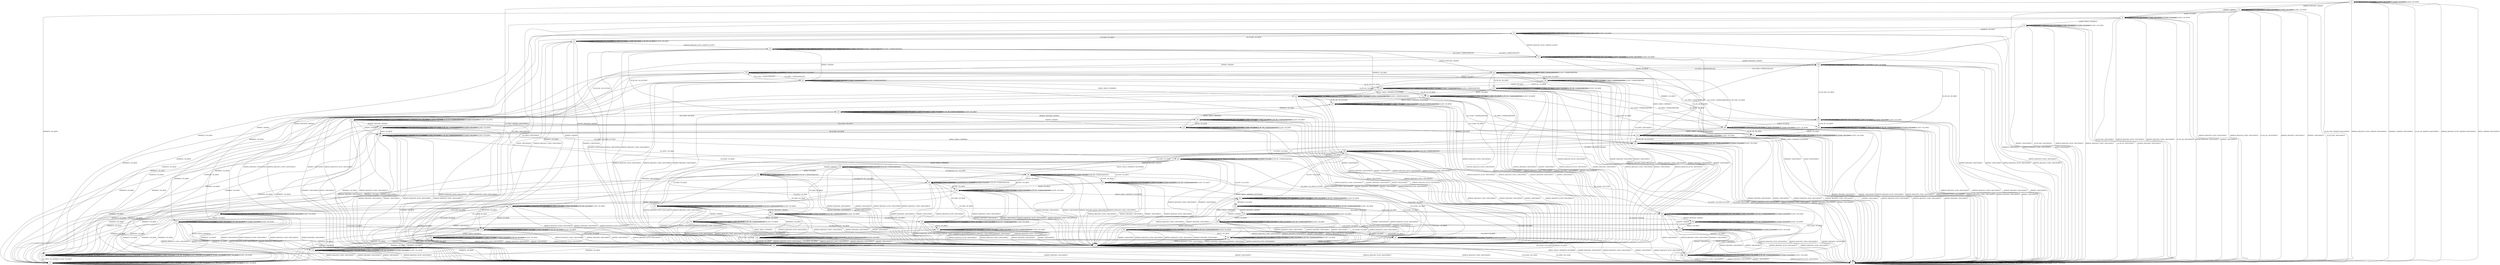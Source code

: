 digraph G {
label=""
s0
s1
s2
s3
s4
s5
s6
s7
s8
s9
s10
s11
s12
s13
s14
s15
s16
s17
s18
s19
s20
s21
s22
s23
s24
s25
s26
s27
s28
s29
s30
s31
s32
s33
s34
s35
s36
s37
s38
s39
s40
s41
s42
s43
s44
s45
s46
s47
s48
s49
s50
s51
s52
s53
s54
s55
s56
s57
s58
s59
s60
s61
s62
s63
s64
s65
s0  [label="s0"];
s0 -> s3 [label="UA_PK_NOK / KEXINIT+DISCONNECT"]
s0 -> s3 [label="KEX30 / KEXINIT+DISCONNECT"]
s0 -> s3 [label="SERVICE_REQUEST_AUTH / KEXINIT+DISCONNECT"]
s0 -> s3 [label="SERVICE_REQUEST_CONN / KEXINIT+DISCONNECT"]
s0 -> s3 [label="NEWKEYS / KEXINIT+DISCONNECT"]
s0 -> s0 [label="CH_REQUEST_PTY / CH_NONE"]
s0 -> s1 [label="CH_OPEN / KEXINIT+DISCONNECT"]
s0 -> s0 [label="CH_DATA / CH_NONE"]
s0 -> s3 [label="UA_PK_OK / KEXINIT+DISCONNECT"]
s0 -> s2 [label="KEXINIT_PROCEED / KEXINIT"]
s0 -> s0 [label="CH_CLOSE / CH_NONE"]
s0 -> s4 [label="KEXINIT / KEXINIT"]
s0 -> s0 [label="CH_EOF / CH_NONE"]
s1  [label="s1"];
s1 -> s1 [label="UA_PK_NOK / NO_CONN"]
s1 -> s1 [label="KEX30 / NO_CONN"]
s1 -> s1 [label="SERVICE_REQUEST_AUTH / NO_CONN"]
s1 -> s1 [label="SERVICE_REQUEST_CONN / NO_CONN"]
s1 -> s1 [label="NEWKEYS / NO_CONN"]
s1 -> s1 [label="CH_REQUEST_PTY / NO_CONN"]
s1 -> s1 [label="CH_OPEN / CH_MAX"]
s1 -> s1 [label="CH_DATA / NO_CONN"]
s1 -> s1 [label="UA_PK_OK / NO_CONN"]
s1 -> s1 [label="KEXINIT_PROCEED / NO_CONN"]
s1 -> s3 [label="CH_CLOSE / NO_CONN"]
s1 -> s1 [label="KEXINIT / NO_CONN"]
s1 -> s1 [label="CH_EOF / NO_CONN"]
s2  [label="s2"];
s2 -> s3 [label="UA_PK_NOK / DISCONNECT"]
s2 -> s4 [label="KEX30 / NO_RESP"]
s2 -> s3 [label="SERVICE_REQUEST_AUTH / DISCONNECT"]
s2 -> s3 [label="SERVICE_REQUEST_CONN / DISCONNECT"]
s2 -> s5 [label="NEWKEYS / NO_RESP"]
s2 -> s2 [label="CH_REQUEST_PTY / CH_NONE"]
s2 -> s1 [label="CH_OPEN / DISCONNECT"]
s2 -> s2 [label="CH_DATA / CH_NONE"]
s2 -> s3 [label="UA_PK_OK / DISCONNECT"]
s2 -> s3 [label="KEXINIT_PROCEED / DISCONNECT"]
s2 -> s2 [label="CH_CLOSE / CH_NONE"]
s2 -> s3 [label="KEXINIT / DISCONNECT"]
s2 -> s2 [label="CH_EOF / CH_NONE"]
s3  [label="s3"];
s3 -> s3 [label="UA_PK_NOK / NO_CONN"]
s3 -> s3 [label="KEX30 / NO_CONN"]
s3 -> s3 [label="SERVICE_REQUEST_AUTH / NO_CONN"]
s3 -> s3 [label="SERVICE_REQUEST_CONN / NO_CONN"]
s3 -> s3 [label="NEWKEYS / NO_CONN"]
s3 -> s3 [label="CH_REQUEST_PTY / CH_NONE"]
s3 -> s1 [label="CH_OPEN / NO_CONN"]
s3 -> s3 [label="CH_DATA / CH_NONE"]
s3 -> s3 [label="UA_PK_OK / NO_CONN"]
s3 -> s3 [label="KEXINIT_PROCEED / NO_CONN"]
s3 -> s3 [label="CH_CLOSE / CH_NONE"]
s3 -> s3 [label="KEXINIT / NO_CONN"]
s3 -> s3 [label="CH_EOF / CH_NONE"]
s4  [label="s4"];
s4 -> s3 [label="UA_PK_NOK / DISCONNECT"]
s4 -> s6 [label="KEX30 / KEX31+NEWKEYS"]
s4 -> s3 [label="SERVICE_REQUEST_AUTH / DISCONNECT"]
s4 -> s3 [label="SERVICE_REQUEST_CONN / DISCONNECT"]
s4 -> s5 [label="NEWKEYS / NO_RESP"]
s4 -> s4 [label="CH_REQUEST_PTY / CH_NONE"]
s4 -> s1 [label="CH_OPEN / DISCONNECT"]
s4 -> s4 [label="CH_DATA / CH_NONE"]
s4 -> s3 [label="UA_PK_OK / DISCONNECT"]
s4 -> s3 [label="KEXINIT_PROCEED / DISCONNECT"]
s4 -> s4 [label="CH_CLOSE / CH_NONE"]
s4 -> s3 [label="KEXINIT / DISCONNECT"]
s4 -> s4 [label="CH_EOF / CH_NONE"]
s5  [label="s5"];
s5 -> s5 [label="UA_PK_NOK / NO_RESP"]
s5 -> s5 [label="KEX30 / NO_RESP"]
s5 -> s5 [label="SERVICE_REQUEST_AUTH / NO_RESP"]
s5 -> s5 [label="SERVICE_REQUEST_CONN / NO_RESP"]
s5 -> s5 [label="NEWKEYS / NO_RESP"]
s5 -> s5 [label="CH_REQUEST_PTY / CH_NONE"]
s5 -> s7 [label="CH_OPEN / NO_RESP"]
s5 -> s5 [label="CH_DATA / CH_NONE"]
s5 -> s5 [label="UA_PK_OK / NO_RESP"]
s5 -> s5 [label="KEXINIT_PROCEED / NO_RESP"]
s5 -> s5 [label="CH_CLOSE / CH_NONE"]
s5 -> s5 [label="KEXINIT / NO_RESP"]
s5 -> s5 [label="CH_EOF / CH_NONE"]
s6  [label="s6"];
s6 -> s3 [label="UA_PK_NOK / DISCONNECT"]
s6 -> s6 [label="KEX30 / NO_RESP"]
s6 -> s3 [label="SERVICE_REQUEST_AUTH / DISCONNECT"]
s6 -> s3 [label="SERVICE_REQUEST_CONN / DISCONNECT"]
s6 -> s8 [label="NEWKEYS / NO_RESP"]
s6 -> s6 [label="CH_REQUEST_PTY / CH_NONE"]
s6 -> s1 [label="CH_OPEN / DISCONNECT"]
s6 -> s6 [label="CH_DATA / CH_NONE"]
s6 -> s3 [label="UA_PK_OK / DISCONNECT"]
s6 -> s3 [label="KEXINIT_PROCEED / DISCONNECT"]
s6 -> s6 [label="CH_CLOSE / CH_NONE"]
s6 -> s3 [label="KEXINIT / DISCONNECT"]
s6 -> s6 [label="CH_EOF / CH_NONE"]
s7  [label="s7"];
s7 -> s7 [label="UA_PK_NOK / NO_RESP"]
s7 -> s7 [label="KEX30 / NO_RESP"]
s7 -> s7 [label="SERVICE_REQUEST_AUTH / NO_RESP"]
s7 -> s7 [label="SERVICE_REQUEST_CONN / NO_RESP"]
s7 -> s7 [label="NEWKEYS / NO_RESP"]
s7 -> s7 [label="CH_REQUEST_PTY / NO_RESP"]
s7 -> s7 [label="CH_OPEN / CH_MAX"]
s7 -> s7 [label="CH_DATA / NO_RESP"]
s7 -> s7 [label="UA_PK_OK / NO_RESP"]
s7 -> s7 [label="KEXINIT_PROCEED / NO_RESP"]
s7 -> s5 [label="CH_CLOSE / NO_RESP"]
s7 -> s7 [label="KEXINIT / NO_RESP"]
s7 -> s7 [label="CH_EOF / NO_RESP"]
s8  [label="s8"];
s8 -> s8 [label="UA_PK_NOK / NO_RESP"]
s8 -> s3 [label="KEX30 / DISCONNECT"]
s8 -> s12 [label="SERVICE_REQUEST_AUTH / SERVICE_ACCEPT"]
s8 -> s3 [label="SERVICE_REQUEST_CONN / DISCONNECT"]
s8 -> s3 [label="NEWKEYS / DISCONNECT"]
s8 -> s8 [label="CH_REQUEST_PTY / CH_NONE"]
s8 -> s9 [label="CH_OPEN / NO_RESP"]
s8 -> s8 [label="CH_DATA / CH_NONE"]
s8 -> s8 [label="UA_PK_OK / NO_RESP"]
s8 -> s10 [label="KEXINIT_PROCEED / KEXINIT"]
s8 -> s8 [label="CH_CLOSE / CH_NONE"]
s8 -> s11 [label="KEXINIT / KEXINIT"]
s8 -> s8 [label="CH_EOF / CH_NONE"]
s9  [label="s9"];
s9 -> s9 [label="UA_PK_NOK / NO_RESP"]
s9 -> s1 [label="KEX30 / DISCONNECT"]
s9 -> s15 [label="SERVICE_REQUEST_AUTH / SERVICE_ACCEPT"]
s9 -> s1 [label="SERVICE_REQUEST_CONN / DISCONNECT"]
s9 -> s1 [label="NEWKEYS / DISCONNECT"]
s9 -> s9 [label="CH_REQUEST_PTY / NO_RESP"]
s9 -> s9 [label="CH_OPEN / CH_MAX"]
s9 -> s9 [label="CH_DATA / NO_RESP"]
s9 -> s9 [label="UA_PK_OK / NO_RESP"]
s9 -> s13 [label="KEXINIT_PROCEED / KEXINIT"]
s9 -> s8 [label="CH_CLOSE / NO_RESP"]
s9 -> s14 [label="KEXINIT / KEXINIT"]
s9 -> s9 [label="CH_EOF / NO_RESP"]
s10  [label="s10"];
s10 -> s10 [label="UA_PK_NOK / NO_RESP"]
s10 -> s11 [label="KEX30 / NO_RESP"]
s10 -> s3 [label="SERVICE_REQUEST_AUTH / DISCONNECT"]
s10 -> s3 [label="SERVICE_REQUEST_CONN / DISCONNECT"]
s10 -> s5 [label="NEWKEYS / NO_RESP"]
s10 -> s10 [label="CH_REQUEST_PTY / CH_NONE"]
s10 -> s13 [label="CH_OPEN / NO_RESP"]
s10 -> s10 [label="CH_DATA / CH_NONE"]
s10 -> s10 [label="UA_PK_OK / NO_RESP"]
s10 -> s3 [label="KEXINIT_PROCEED / DISCONNECT"]
s10 -> s10 [label="CH_CLOSE / CH_NONE"]
s10 -> s3 [label="KEXINIT / DISCONNECT"]
s10 -> s10 [label="CH_EOF / CH_NONE"]
s11  [label="s11"];
s11 -> s11 [label="UA_PK_NOK / NO_RESP"]
s11 -> s16 [label="KEX30 / KEX31+NEWKEYS"]
s11 -> s3 [label="SERVICE_REQUEST_AUTH / DISCONNECT"]
s11 -> s3 [label="SERVICE_REQUEST_CONN / DISCONNECT"]
s11 -> s5 [label="NEWKEYS / NO_RESP"]
s11 -> s11 [label="CH_REQUEST_PTY / CH_NONE"]
s11 -> s14 [label="CH_OPEN / NO_RESP"]
s11 -> s11 [label="CH_DATA / CH_NONE"]
s11 -> s11 [label="UA_PK_OK / NO_RESP"]
s11 -> s3 [label="KEXINIT_PROCEED / DISCONNECT"]
s11 -> s11 [label="CH_CLOSE / CH_NONE"]
s11 -> s3 [label="KEXINIT / DISCONNECT"]
s11 -> s11 [label="CH_EOF / CH_NONE"]
s12  [label="s12"];
s12 -> s12 [label="UA_PK_NOK / UA_FAILURE"]
s12 -> s3 [label="KEX30 / DISCONNECT"]
s12 -> s12 [label="SERVICE_REQUEST_AUTH / SERVICE_ACCEPT"]
s12 -> s3 [label="SERVICE_REQUEST_CONN / DISCONNECT"]
s12 -> s3 [label="NEWKEYS / DISCONNECT"]
s12 -> s12 [label="CH_REQUEST_PTY / CH_NONE"]
s12 -> s15 [label="CH_OPEN / UNIMPLEMENTED"]
s12 -> s12 [label="CH_DATA / CH_NONE"]
s12 -> s17 [label="UA_PK_OK / UA_SUCCESS"]
s12 -> s18 [label="KEXINIT_PROCEED / KEXINIT"]
s12 -> s12 [label="CH_CLOSE / CH_NONE"]
s12 -> s19 [label="KEXINIT / KEXINIT"]
s12 -> s12 [label="CH_EOF / CH_NONE"]
s13  [label="s13"];
s13 -> s13 [label="UA_PK_NOK / NO_RESP"]
s13 -> s14 [label="KEX30 / NO_RESP"]
s13 -> s1 [label="SERVICE_REQUEST_AUTH / DISCONNECT"]
s13 -> s1 [label="SERVICE_REQUEST_CONN / DISCONNECT"]
s13 -> s7 [label="NEWKEYS / NO_RESP"]
s13 -> s13 [label="CH_REQUEST_PTY / NO_RESP"]
s13 -> s13 [label="CH_OPEN / CH_MAX"]
s13 -> s13 [label="CH_DATA / NO_RESP"]
s13 -> s13 [label="UA_PK_OK / NO_RESP"]
s13 -> s1 [label="KEXINIT_PROCEED / DISCONNECT"]
s13 -> s10 [label="CH_CLOSE / NO_RESP"]
s13 -> s1 [label="KEXINIT / DISCONNECT"]
s13 -> s13 [label="CH_EOF / NO_RESP"]
s14  [label="s14"];
s14 -> s14 [label="UA_PK_NOK / NO_RESP"]
s14 -> s20 [label="KEX30 / KEX31+NEWKEYS"]
s14 -> s1 [label="SERVICE_REQUEST_AUTH / DISCONNECT"]
s14 -> s1 [label="SERVICE_REQUEST_CONN / DISCONNECT"]
s14 -> s7 [label="NEWKEYS / NO_RESP"]
s14 -> s14 [label="CH_REQUEST_PTY / NO_RESP"]
s14 -> s14 [label="CH_OPEN / CH_MAX"]
s14 -> s14 [label="CH_DATA / NO_RESP"]
s14 -> s14 [label="UA_PK_OK / NO_RESP"]
s14 -> s1 [label="KEXINIT_PROCEED / DISCONNECT"]
s14 -> s11 [label="CH_CLOSE / NO_RESP"]
s14 -> s1 [label="KEXINIT / DISCONNECT"]
s14 -> s14 [label="CH_EOF / NO_RESP"]
s15  [label="s15"];
s15 -> s15 [label="UA_PK_NOK / UA_FAILURE"]
s15 -> s1 [label="KEX30 / DISCONNECT"]
s15 -> s15 [label="SERVICE_REQUEST_AUTH / SERVICE_ACCEPT"]
s15 -> s1 [label="SERVICE_REQUEST_CONN / DISCONNECT"]
s15 -> s1 [label="NEWKEYS / DISCONNECT"]
s15 -> s15 [label="CH_REQUEST_PTY / UNIMPLEMENTED"]
s15 -> s15 [label="CH_OPEN / CH_MAX"]
s15 -> s15 [label="CH_DATA / UNIMPLEMENTED"]
s15 -> s22 [label="UA_PK_OK / UA_SUCCESS"]
s15 -> s23 [label="KEXINIT_PROCEED / KEXINIT"]
s15 -> s12 [label="CH_CLOSE / UNIMPLEMENTED"]
s15 -> s21 [label="KEXINIT / KEXINIT"]
s15 -> s15 [label="CH_EOF / UNIMPLEMENTED"]
s16  [label="s16"];
s16 -> s16 [label="UA_PK_NOK / NO_RESP"]
s16 -> s16 [label="KEX30 / NO_RESP"]
s16 -> s3 [label="SERVICE_REQUEST_AUTH / DISCONNECT"]
s16 -> s3 [label="SERVICE_REQUEST_CONN / DISCONNECT"]
s16 -> s8 [label="NEWKEYS / NO_RESP"]
s16 -> s16 [label="CH_REQUEST_PTY / CH_NONE"]
s16 -> s20 [label="CH_OPEN / NO_RESP"]
s16 -> s16 [label="CH_DATA / CH_NONE"]
s16 -> s16 [label="UA_PK_OK / NO_RESP"]
s16 -> s3 [label="KEXINIT_PROCEED / DISCONNECT"]
s16 -> s16 [label="CH_CLOSE / CH_NONE"]
s16 -> s3 [label="KEXINIT / DISCONNECT"]
s16 -> s16 [label="CH_EOF / CH_NONE"]
s17  [label="s17"];
s17 -> s17 [label="UA_PK_NOK / UNIMPLEMENTED"]
s17 -> s3 [label="KEX30 / DISCONNECT"]
s17 -> s17 [label="SERVICE_REQUEST_AUTH / SERVICE_ACCEPT"]
s17 -> s3 [label="SERVICE_REQUEST_CONN / DISCONNECT"]
s17 -> s3 [label="NEWKEYS / DISCONNECT"]
s17 -> s17 [label="CH_REQUEST_PTY / CH_NONE"]
s17 -> s25 [label="CH_OPEN / CH_OPEN_SUCCESS"]
s17 -> s17 [label="CH_DATA / CH_NONE"]
s17 -> s17 [label="UA_PK_OK / UNIMPLEMENTED"]
s17 -> s26 [label="KEXINIT_PROCEED / KEXINIT"]
s17 -> s17 [label="CH_CLOSE / CH_NONE"]
s17 -> s24 [label="KEXINIT / KEXINIT"]
s17 -> s17 [label="CH_EOF / CH_NONE"]
s18  [label="s18"];
s18 -> s27 [label="UA_PK_NOK / NO_RESP"]
s18 -> s19 [label="KEX30 / NO_RESP"]
s18 -> s3 [label="SERVICE_REQUEST_AUTH / DISCONNECT"]
s18 -> s3 [label="SERVICE_REQUEST_CONN / DISCONNECT"]
s18 -> s5 [label="NEWKEYS / NO_RESP"]
s18 -> s18 [label="CH_REQUEST_PTY / CH_NONE"]
s18 -> s23 [label="CH_OPEN / UNIMPLEMENTED"]
s18 -> s18 [label="CH_DATA / CH_NONE"]
s18 -> s28 [label="UA_PK_OK / NO_RESP"]
s18 -> s3 [label="KEXINIT_PROCEED / DISCONNECT"]
s18 -> s18 [label="CH_CLOSE / CH_NONE"]
s18 -> s3 [label="KEXINIT / DISCONNECT"]
s18 -> s18 [label="CH_EOF / CH_NONE"]
s19  [label="s19"];
s19 -> s29 [label="UA_PK_NOK / NO_RESP"]
s19 -> s30 [label="KEX30 / KEX31+NEWKEYS"]
s19 -> s3 [label="SERVICE_REQUEST_AUTH / DISCONNECT"]
s19 -> s3 [label="SERVICE_REQUEST_CONN / DISCONNECT"]
s19 -> s5 [label="NEWKEYS / NO_RESP"]
s19 -> s19 [label="CH_REQUEST_PTY / CH_NONE"]
s19 -> s21 [label="CH_OPEN / UNIMPLEMENTED"]
s19 -> s19 [label="CH_DATA / CH_NONE"]
s19 -> s31 [label="UA_PK_OK / NO_RESP"]
s19 -> s3 [label="KEXINIT_PROCEED / DISCONNECT"]
s19 -> s19 [label="CH_CLOSE / CH_NONE"]
s19 -> s3 [label="KEXINIT / DISCONNECT"]
s19 -> s19 [label="CH_EOF / CH_NONE"]
s20  [label="s20"];
s20 -> s20 [label="UA_PK_NOK / NO_RESP"]
s20 -> s20 [label="KEX30 / NO_RESP"]
s20 -> s1 [label="SERVICE_REQUEST_AUTH / DISCONNECT"]
s20 -> s1 [label="SERVICE_REQUEST_CONN / DISCONNECT"]
s20 -> s9 [label="NEWKEYS / NO_RESP"]
s20 -> s20 [label="CH_REQUEST_PTY / NO_RESP"]
s20 -> s20 [label="CH_OPEN / CH_MAX"]
s20 -> s20 [label="CH_DATA / NO_RESP"]
s20 -> s20 [label="UA_PK_OK / NO_RESP"]
s20 -> s1 [label="KEXINIT_PROCEED / DISCONNECT"]
s20 -> s16 [label="CH_CLOSE / NO_RESP"]
s20 -> s1 [label="KEXINIT / DISCONNECT"]
s20 -> s20 [label="CH_EOF / NO_RESP"]
s21  [label="s21"];
s21 -> s33 [label="UA_PK_NOK / NO_RESP"]
s21 -> s34 [label="KEX30 / KEX31+NEWKEYS"]
s21 -> s1 [label="SERVICE_REQUEST_AUTH / DISCONNECT"]
s21 -> s1 [label="SERVICE_REQUEST_CONN / DISCONNECT"]
s21 -> s7 [label="NEWKEYS / NO_RESP"]
s21 -> s21 [label="CH_REQUEST_PTY / UNIMPLEMENTED"]
s21 -> s21 [label="CH_OPEN / CH_MAX"]
s21 -> s21 [label="CH_DATA / UNIMPLEMENTED"]
s21 -> s32 [label="UA_PK_OK / NO_RESP"]
s21 -> s1 [label="KEXINIT_PROCEED / DISCONNECT"]
s21 -> s19 [label="CH_CLOSE / UNIMPLEMENTED"]
s21 -> s1 [label="KEXINIT / DISCONNECT"]
s21 -> s21 [label="CH_EOF / UNIMPLEMENTED"]
s22  [label="s22"];
s22 -> s22 [label="UA_PK_NOK / UNIMPLEMENTED"]
s22 -> s1 [label="KEX30 / DISCONNECT"]
s22 -> s22 [label="SERVICE_REQUEST_AUTH / SERVICE_ACCEPT"]
s22 -> s1 [label="SERVICE_REQUEST_CONN / DISCONNECT"]
s22 -> s1 [label="NEWKEYS / DISCONNECT"]
s22 -> s22 [label="CH_REQUEST_PTY / NO_RESP"]
s22 -> s22 [label="CH_OPEN / CH_MAX"]
s22 -> s22 [label="CH_DATA / NO_RESP"]
s22 -> s22 [label="UA_PK_OK / UNIMPLEMENTED"]
s22 -> s36 [label="KEXINIT_PROCEED / KEXINIT"]
s22 -> s17 [label="CH_CLOSE / NO_RESP"]
s22 -> s35 [label="KEXINIT / KEXINIT"]
s22 -> s22 [label="CH_EOF / NO_RESP"]
s23  [label="s23"];
s23 -> s38 [label="UA_PK_NOK / NO_RESP"]
s23 -> s21 [label="KEX30 / NO_RESP"]
s23 -> s1 [label="SERVICE_REQUEST_AUTH / DISCONNECT"]
s23 -> s1 [label="SERVICE_REQUEST_CONN / DISCONNECT"]
s23 -> s7 [label="NEWKEYS / NO_RESP"]
s23 -> s23 [label="CH_REQUEST_PTY / UNIMPLEMENTED"]
s23 -> s23 [label="CH_OPEN / CH_MAX"]
s23 -> s23 [label="CH_DATA / UNIMPLEMENTED"]
s23 -> s37 [label="UA_PK_OK / NO_RESP"]
s23 -> s1 [label="KEXINIT_PROCEED / DISCONNECT"]
s23 -> s18 [label="CH_CLOSE / UNIMPLEMENTED"]
s23 -> s1 [label="KEXINIT / DISCONNECT"]
s23 -> s23 [label="CH_EOF / UNIMPLEMENTED"]
s24  [label="s24"];
s24 -> s24 [label="UA_PK_NOK / UNIMPLEMENTED"]
s24 -> s39 [label="KEX30 / KEX31+NEWKEYS"]
s24 -> s3 [label="SERVICE_REQUEST_AUTH / DISCONNECT"]
s24 -> s3 [label="SERVICE_REQUEST_CONN / DISCONNECT"]
s24 -> s5 [label="NEWKEYS / NO_RESP"]
s24 -> s24 [label="CH_REQUEST_PTY / CH_NONE"]
s24 -> s40 [label="CH_OPEN / NO_RESP"]
s24 -> s24 [label="CH_DATA / CH_NONE"]
s24 -> s24 [label="UA_PK_OK / UNIMPLEMENTED"]
s24 -> s3 [label="KEXINIT_PROCEED / DISCONNECT"]
s24 -> s24 [label="CH_CLOSE / CH_NONE"]
s24 -> s3 [label="KEXINIT / DISCONNECT"]
s24 -> s24 [label="CH_EOF / CH_NONE"]
s25  [label="s25"];
s25 -> s25 [label="UA_PK_NOK / UNIMPLEMENTED"]
s25 -> s1 [label="KEX30 / DISCONNECT"]
s25 -> s25 [label="SERVICE_REQUEST_AUTH / SERVICE_ACCEPT"]
s25 -> s1 [label="SERVICE_REQUEST_CONN / DISCONNECT"]
s25 -> s1 [label="NEWKEYS / DISCONNECT"]
s25 -> s25 [label="CH_REQUEST_PTY / CH_SUCCESS"]
s25 -> s25 [label="CH_OPEN / CH_MAX"]
s25 -> s41 [label="CH_DATA / NO_RESP"]
s25 -> s25 [label="UA_PK_OK / UNIMPLEMENTED"]
s25 -> s43 [label="KEXINIT_PROCEED / KEXINIT"]
s25 -> s42 [label="CH_CLOSE / CH_CLOSE"]
s25 -> s45 [label="KEXINIT / KEXINIT"]
s25 -> s44 [label="CH_EOF / CH_CLOSE"]
s26  [label="s26"];
s26 -> s26 [label="UA_PK_NOK / UNIMPLEMENTED"]
s26 -> s24 [label="KEX30 / NO_RESP"]
s26 -> s3 [label="SERVICE_REQUEST_AUTH / DISCONNECT"]
s26 -> s3 [label="SERVICE_REQUEST_CONN / DISCONNECT"]
s26 -> s5 [label="NEWKEYS / NO_RESP"]
s26 -> s26 [label="CH_REQUEST_PTY / CH_NONE"]
s26 -> s46 [label="CH_OPEN / NO_RESP"]
s26 -> s26 [label="CH_DATA / CH_NONE"]
s26 -> s26 [label="UA_PK_OK / UNIMPLEMENTED"]
s26 -> s3 [label="KEXINIT_PROCEED / DISCONNECT"]
s26 -> s26 [label="CH_CLOSE / CH_NONE"]
s26 -> s3 [label="KEXINIT / DISCONNECT"]
s26 -> s26 [label="CH_EOF / CH_NONE"]
s27  [label="s27"];
s27 -> s27 [label="UA_PK_NOK / NO_RESP"]
s27 -> s29 [label="KEX30 / NO_RESP"]
s27 -> s3 [label="SERVICE_REQUEST_AUTH / DISCONNECT"]
s27 -> s3 [label="SERVICE_REQUEST_CONN / DISCONNECT"]
s27 -> s5 [label="NEWKEYS / NO_RESP"]
s27 -> s27 [label="CH_REQUEST_PTY / CH_NONE"]
s27 -> s38 [label="CH_OPEN / UNIMPLEMENTED"]
s27 -> s27 [label="CH_DATA / CH_NONE"]
s27 -> s28 [label="UA_PK_OK / NO_RESP"]
s27 -> s3 [label="KEXINIT_PROCEED / DISCONNECT"]
s27 -> s27 [label="CH_CLOSE / CH_NONE"]
s27 -> s3 [label="KEXINIT / DISCONNECT"]
s27 -> s27 [label="CH_EOF / CH_NONE"]
s28  [label="s28"];
s28 -> s28 [label="UA_PK_NOK / UNIMPLEMENTED"]
s28 -> s31 [label="KEX30 / NO_RESP"]
s28 -> s3 [label="SERVICE_REQUEST_AUTH / DISCONNECT"]
s28 -> s3 [label="SERVICE_REQUEST_CONN / DISCONNECT"]
s28 -> s5 [label="NEWKEYS / NO_RESP"]
s28 -> s28 [label="CH_REQUEST_PTY / CH_NONE"]
s28 -> s46 [label="CH_OPEN / NO_RESP"]
s28 -> s28 [label="CH_DATA / CH_NONE"]
s28 -> s28 [label="UA_PK_OK / UNIMPLEMENTED"]
s28 -> s3 [label="KEXINIT_PROCEED / DISCONNECT"]
s28 -> s28 [label="CH_CLOSE / CH_NONE"]
s28 -> s3 [label="KEXINIT / DISCONNECT"]
s28 -> s28 [label="CH_EOF / CH_NONE"]
s29  [label="s29"];
s29 -> s29 [label="UA_PK_NOK / NO_RESP"]
s29 -> s30 [label="KEX30 / KEX31+NEWKEYS+BUFFERED"]
s29 -> s3 [label="SERVICE_REQUEST_AUTH / DISCONNECT"]
s29 -> s3 [label="SERVICE_REQUEST_CONN / DISCONNECT"]
s29 -> s5 [label="NEWKEYS / NO_RESP"]
s29 -> s29 [label="CH_REQUEST_PTY / CH_NONE"]
s29 -> s33 [label="CH_OPEN / UNIMPLEMENTED"]
s29 -> s29 [label="CH_DATA / CH_NONE"]
s29 -> s31 [label="UA_PK_OK / NO_RESP"]
s29 -> s3 [label="KEXINIT_PROCEED / DISCONNECT"]
s29 -> s29 [label="CH_CLOSE / CH_NONE"]
s29 -> s3 [label="KEXINIT / DISCONNECT"]
s29 -> s29 [label="CH_EOF / CH_NONE"]
s30  [label="s30"];
s30 -> s30 [label="UA_PK_NOK / UA_FAILURE"]
s30 -> s30 [label="KEX30 / NO_RESP"]
s30 -> s3 [label="SERVICE_REQUEST_AUTH / DISCONNECT"]
s30 -> s3 [label="SERVICE_REQUEST_CONN / DISCONNECT"]
s30 -> s12 [label="NEWKEYS / NO_RESP"]
s30 -> s30 [label="CH_REQUEST_PTY / CH_NONE"]
s30 -> s34 [label="CH_OPEN / UNIMPLEMENTED"]
s30 -> s30 [label="CH_DATA / CH_NONE"]
s30 -> s39 [label="UA_PK_OK / UA_SUCCESS"]
s30 -> s3 [label="KEXINIT_PROCEED / DISCONNECT"]
s30 -> s30 [label="CH_CLOSE / CH_NONE"]
s30 -> s3 [label="KEXINIT / DISCONNECT"]
s30 -> s30 [label="CH_EOF / CH_NONE"]
s31  [label="s31"];
s31 -> s31 [label="UA_PK_NOK / UNIMPLEMENTED"]
s31 -> s39 [label="KEX30 / KEX31+NEWKEYS+BUFFERED"]
s31 -> s3 [label="SERVICE_REQUEST_AUTH / DISCONNECT"]
s31 -> s3 [label="SERVICE_REQUEST_CONN / DISCONNECT"]
s31 -> s5 [label="NEWKEYS / NO_RESP"]
s31 -> s31 [label="CH_REQUEST_PTY / CH_NONE"]
s31 -> s40 [label="CH_OPEN / NO_RESP"]
s31 -> s31 [label="CH_DATA / CH_NONE"]
s31 -> s31 [label="UA_PK_OK / UNIMPLEMENTED"]
s31 -> s3 [label="KEXINIT_PROCEED / DISCONNECT"]
s31 -> s31 [label="CH_CLOSE / CH_NONE"]
s31 -> s3 [label="KEXINIT / DISCONNECT"]
s31 -> s31 [label="CH_EOF / CH_NONE"]
s32  [label="s32"];
s32 -> s32 [label="UA_PK_NOK / UNIMPLEMENTED"]
s32 -> s47 [label="KEX30 / KEX31+NEWKEYS+BUFFERED"]
s32 -> s1 [label="SERVICE_REQUEST_AUTH / DISCONNECT"]
s32 -> s1 [label="SERVICE_REQUEST_CONN / DISCONNECT"]
s32 -> s7 [label="NEWKEYS / NO_RESP"]
s32 -> s32 [label="CH_REQUEST_PTY / NO_RESP"]
s32 -> s32 [label="CH_OPEN / CH_MAX"]
s32 -> s32 [label="CH_DATA / NO_RESP"]
s32 -> s32 [label="UA_PK_OK / UNIMPLEMENTED"]
s32 -> s1 [label="KEXINIT_PROCEED / DISCONNECT"]
s32 -> s31 [label="CH_CLOSE / NO_RESP"]
s32 -> s1 [label="KEXINIT / DISCONNECT"]
s32 -> s32 [label="CH_EOF / NO_RESP"]
s33  [label="s33"];
s33 -> s33 [label="UA_PK_NOK / NO_RESP"]
s33 -> s34 [label="KEX30 / KEX31+NEWKEYS+BUFFERED"]
s33 -> s1 [label="SERVICE_REQUEST_AUTH / DISCONNECT"]
s33 -> s1 [label="SERVICE_REQUEST_CONN / DISCONNECT"]
s33 -> s7 [label="NEWKEYS / NO_RESP"]
s33 -> s33 [label="CH_REQUEST_PTY / UNIMPLEMENTED"]
s33 -> s33 [label="CH_OPEN / CH_MAX"]
s33 -> s33 [label="CH_DATA / UNIMPLEMENTED"]
s33 -> s32 [label="UA_PK_OK / NO_RESP"]
s33 -> s1 [label="KEXINIT_PROCEED / DISCONNECT"]
s33 -> s29 [label="CH_CLOSE / UNIMPLEMENTED"]
s33 -> s1 [label="KEXINIT / DISCONNECT"]
s33 -> s33 [label="CH_EOF / UNIMPLEMENTED"]
s34  [label="s34"];
s34 -> s34 [label="UA_PK_NOK / UA_FAILURE"]
s34 -> s34 [label="KEX30 / NO_RESP"]
s34 -> s1 [label="SERVICE_REQUEST_AUTH / DISCONNECT"]
s34 -> s1 [label="SERVICE_REQUEST_CONN / DISCONNECT"]
s34 -> s15 [label="NEWKEYS / NO_RESP"]
s34 -> s34 [label="CH_REQUEST_PTY / UNIMPLEMENTED"]
s34 -> s34 [label="CH_OPEN / CH_MAX"]
s34 -> s34 [label="CH_DATA / UNIMPLEMENTED"]
s34 -> s47 [label="UA_PK_OK / UA_SUCCESS"]
s34 -> s1 [label="KEXINIT_PROCEED / DISCONNECT"]
s34 -> s30 [label="CH_CLOSE / UNIMPLEMENTED"]
s34 -> s1 [label="KEXINIT / DISCONNECT"]
s34 -> s34 [label="CH_EOF / UNIMPLEMENTED"]
s35  [label="s35"];
s35 -> s35 [label="UA_PK_NOK / UNIMPLEMENTED"]
s35 -> s47 [label="KEX30 / KEX31+NEWKEYS"]
s35 -> s1 [label="SERVICE_REQUEST_AUTH / DISCONNECT"]
s35 -> s1 [label="SERVICE_REQUEST_CONN / DISCONNECT"]
s35 -> s7 [label="NEWKEYS / NO_RESP"]
s35 -> s35 [label="CH_REQUEST_PTY / NO_RESP"]
s35 -> s35 [label="CH_OPEN / CH_MAX"]
s35 -> s35 [label="CH_DATA / NO_RESP"]
s35 -> s35 [label="UA_PK_OK / UNIMPLEMENTED"]
s35 -> s1 [label="KEXINIT_PROCEED / DISCONNECT"]
s35 -> s24 [label="CH_CLOSE / NO_RESP"]
s35 -> s1 [label="KEXINIT / DISCONNECT"]
s35 -> s35 [label="CH_EOF / NO_RESP"]
s36  [label="s36"];
s36 -> s36 [label="UA_PK_NOK / UNIMPLEMENTED"]
s36 -> s35 [label="KEX30 / NO_RESP"]
s36 -> s1 [label="SERVICE_REQUEST_AUTH / DISCONNECT"]
s36 -> s1 [label="SERVICE_REQUEST_CONN / DISCONNECT"]
s36 -> s7 [label="NEWKEYS / NO_RESP"]
s36 -> s36 [label="CH_REQUEST_PTY / NO_RESP"]
s36 -> s36 [label="CH_OPEN / CH_MAX"]
s36 -> s36 [label="CH_DATA / NO_RESP"]
s36 -> s36 [label="UA_PK_OK / UNIMPLEMENTED"]
s36 -> s1 [label="KEXINIT_PROCEED / DISCONNECT"]
s36 -> s26 [label="CH_CLOSE / NO_RESP"]
s36 -> s1 [label="KEXINIT / DISCONNECT"]
s36 -> s36 [label="CH_EOF / NO_RESP"]
s37  [label="s37"];
s37 -> s37 [label="UA_PK_NOK / UNIMPLEMENTED"]
s37 -> s32 [label="KEX30 / NO_RESP"]
s37 -> s1 [label="SERVICE_REQUEST_AUTH / DISCONNECT"]
s37 -> s1 [label="SERVICE_REQUEST_CONN / DISCONNECT"]
s37 -> s7 [label="NEWKEYS / NO_RESP"]
s37 -> s37 [label="CH_REQUEST_PTY / NO_RESP"]
s37 -> s37 [label="CH_OPEN / CH_MAX"]
s37 -> s37 [label="CH_DATA / NO_RESP"]
s37 -> s37 [label="UA_PK_OK / UNIMPLEMENTED"]
s37 -> s1 [label="KEXINIT_PROCEED / DISCONNECT"]
s37 -> s28 [label="CH_CLOSE / NO_RESP"]
s37 -> s1 [label="KEXINIT / DISCONNECT"]
s37 -> s37 [label="CH_EOF / NO_RESP"]
s38  [label="s38"];
s38 -> s38 [label="UA_PK_NOK / NO_RESP"]
s38 -> s33 [label="KEX30 / NO_RESP"]
s38 -> s1 [label="SERVICE_REQUEST_AUTH / DISCONNECT"]
s38 -> s1 [label="SERVICE_REQUEST_CONN / DISCONNECT"]
s38 -> s7 [label="NEWKEYS / NO_RESP"]
s38 -> s38 [label="CH_REQUEST_PTY / UNIMPLEMENTED"]
s38 -> s38 [label="CH_OPEN / CH_MAX"]
s38 -> s38 [label="CH_DATA / UNIMPLEMENTED"]
s38 -> s37 [label="UA_PK_OK / NO_RESP"]
s38 -> s1 [label="KEXINIT_PROCEED / DISCONNECT"]
s38 -> s27 [label="CH_CLOSE / UNIMPLEMENTED"]
s38 -> s1 [label="KEXINIT / DISCONNECT"]
s38 -> s38 [label="CH_EOF / UNIMPLEMENTED"]
s39  [label="s39"];
s39 -> s39 [label="UA_PK_NOK / UNIMPLEMENTED"]
s39 -> s39 [label="KEX30 / NO_RESP"]
s39 -> s3 [label="SERVICE_REQUEST_AUTH / DISCONNECT"]
s39 -> s3 [label="SERVICE_REQUEST_CONN / DISCONNECT"]
s39 -> s17 [label="NEWKEYS / NO_RESP"]
s39 -> s39 [label="CH_REQUEST_PTY / CH_NONE"]
s39 -> s48 [label="CH_OPEN / CH_OPEN_SUCCESS"]
s39 -> s39 [label="CH_DATA / CH_NONE"]
s39 -> s39 [label="UA_PK_OK / UNIMPLEMENTED"]
s39 -> s3 [label="KEXINIT_PROCEED / DISCONNECT"]
s39 -> s39 [label="CH_CLOSE / CH_NONE"]
s39 -> s3 [label="KEXINIT / DISCONNECT"]
s39 -> s39 [label="CH_EOF / CH_NONE"]
s40  [label="s40"];
s40 -> s40 [label="UA_PK_NOK / UNIMPLEMENTED"]
s40 -> s48 [label="KEX30 / KEX31+NEWKEYS+BUFFERED"]
s40 -> s1 [label="SERVICE_REQUEST_AUTH / DISCONNECT"]
s40 -> s1 [label="SERVICE_REQUEST_CONN / DISCONNECT"]
s40 -> s7 [label="NEWKEYS / NO_RESP"]
s40 -> s40 [label="CH_REQUEST_PTY / NO_RESP"]
s40 -> s40 [label="CH_OPEN / CH_MAX"]
s40 -> s51 [label="CH_DATA / NO_RESP"]
s40 -> s40 [label="UA_PK_OK / UNIMPLEMENTED"]
s40 -> s1 [label="KEXINIT_PROCEED / DISCONNECT"]
s40 -> s49 [label="CH_CLOSE / NO_RESP"]
s40 -> s1 [label="KEXINIT / DISCONNECT"]
s40 -> s50 [label="CH_EOF / NO_RESP"]
s41  [label="s41"];
s41 -> s41 [label="UA_PK_NOK / UNIMPLEMENTED"]
s41 -> s1 [label="KEX30 / DISCONNECT"]
s41 -> s41 [label="SERVICE_REQUEST_AUTH / SERVICE_ACCEPT"]
s41 -> s1 [label="SERVICE_REQUEST_CONN / DISCONNECT"]
s41 -> s1 [label="NEWKEYS / DISCONNECT"]
s41 -> s41 [label="CH_REQUEST_PTY / CH_SUCCESS"]
s41 -> s41 [label="CH_OPEN / CH_MAX"]
s41 -> s41 [label="CH_DATA / NO_RESP"]
s41 -> s41 [label="UA_PK_OK / UNIMPLEMENTED"]
s41 -> s52 [label="KEXINIT_PROCEED / KEXINIT"]
s41 -> s42 [label="CH_CLOSE / CH_CLOSE"]
s41 -> s53 [label="KEXINIT / KEXINIT"]
s41 -> s41 [label="CH_EOF / NO_RESP"]
s42  [label="s42"];
s42 -> s42 [label="UA_PK_NOK / UNIMPLEMENTED"]
s42 -> s3 [label="KEX30 / DISCONNECT"]
s42 -> s42 [label="SERVICE_REQUEST_AUTH / SERVICE_ACCEPT"]
s42 -> s3 [label="SERVICE_REQUEST_CONN / DISCONNECT"]
s42 -> s3 [label="NEWKEYS / DISCONNECT"]
s42 -> s42 [label="CH_REQUEST_PTY / CH_NONE"]
s42 -> s25 [label="CH_OPEN / CH_OPEN_SUCCESS"]
s42 -> s42 [label="CH_DATA / CH_NONE"]
s42 -> s42 [label="UA_PK_OK / UNIMPLEMENTED"]
s42 -> s54 [label="KEXINIT_PROCEED / KEXINIT"]
s42 -> s42 [label="CH_CLOSE / CH_NONE"]
s42 -> s55 [label="KEXINIT / KEXINIT"]
s42 -> s42 [label="CH_EOF / CH_NONE"]
s43  [label="s43"];
s43 -> s43 [label="UA_PK_NOK / UNIMPLEMENTED"]
s43 -> s45 [label="KEX30 / NO_RESP"]
s43 -> s1 [label="SERVICE_REQUEST_AUTH / DISCONNECT"]
s43 -> s1 [label="SERVICE_REQUEST_CONN / DISCONNECT"]
s43 -> s7 [label="NEWKEYS / NO_RESP"]
s43 -> s46 [label="CH_REQUEST_PTY / NO_RESP"]
s43 -> s43 [label="CH_OPEN / CH_MAX"]
s43 -> s52 [label="CH_DATA / NO_RESP"]
s43 -> s43 [label="UA_PK_OK / UNIMPLEMENTED"]
s43 -> s1 [label="KEXINIT_PROCEED / DISCONNECT"]
s43 -> s57 [label="CH_CLOSE / NO_RESP"]
s43 -> s1 [label="KEXINIT / DISCONNECT"]
s43 -> s56 [label="CH_EOF / NO_RESP"]
s44  [label="s44"];
s44 -> s44 [label="UA_PK_NOK / UNIMPLEMENTED"]
s44 -> s1 [label="KEX30 / DISCONNECT"]
s44 -> s44 [label="SERVICE_REQUEST_AUTH / SERVICE_ACCEPT"]
s44 -> s1 [label="SERVICE_REQUEST_CONN / DISCONNECT"]
s44 -> s1 [label="NEWKEYS / DISCONNECT"]
s44 -> s44 [label="CH_REQUEST_PTY / NO_RESP"]
s44 -> s44 [label="CH_OPEN / CH_MAX"]
s44 -> s44 [label="CH_DATA / NO_RESP"]
s44 -> s44 [label="UA_PK_OK / UNIMPLEMENTED"]
s44 -> s59 [label="KEXINIT_PROCEED / KEXINIT"]
s44 -> s42 [label="CH_CLOSE / NO_RESP"]
s44 -> s58 [label="KEXINIT / KEXINIT"]
s44 -> s44 [label="CH_EOF / NO_RESP"]
s45  [label="s45"];
s45 -> s45 [label="UA_PK_NOK / UNIMPLEMENTED"]
s45 -> s48 [label="KEX30 / KEX31+NEWKEYS"]
s45 -> s1 [label="SERVICE_REQUEST_AUTH / DISCONNECT"]
s45 -> s1 [label="SERVICE_REQUEST_CONN / DISCONNECT"]
s45 -> s7 [label="NEWKEYS / NO_RESP"]
s45 -> s40 [label="CH_REQUEST_PTY / NO_RESP"]
s45 -> s45 [label="CH_OPEN / CH_MAX"]
s45 -> s53 [label="CH_DATA / NO_RESP"]
s45 -> s45 [label="UA_PK_OK / UNIMPLEMENTED"]
s45 -> s1 [label="KEXINIT_PROCEED / DISCONNECT"]
s45 -> s49 [label="CH_CLOSE / NO_RESP"]
s45 -> s1 [label="KEXINIT / DISCONNECT"]
s45 -> s50 [label="CH_EOF / NO_RESP"]
s46  [label="s46"];
s46 -> s46 [label="UA_PK_NOK / UNIMPLEMENTED"]
s46 -> s40 [label="KEX30 / NO_RESP"]
s46 -> s1 [label="SERVICE_REQUEST_AUTH / DISCONNECT"]
s46 -> s1 [label="SERVICE_REQUEST_CONN / DISCONNECT"]
s46 -> s7 [label="NEWKEYS / NO_RESP"]
s46 -> s46 [label="CH_REQUEST_PTY / NO_RESP"]
s46 -> s46 [label="CH_OPEN / CH_MAX"]
s46 -> s60 [label="CH_DATA / NO_RESP"]
s46 -> s46 [label="UA_PK_OK / UNIMPLEMENTED"]
s46 -> s1 [label="KEXINIT_PROCEED / DISCONNECT"]
s46 -> s57 [label="CH_CLOSE / NO_RESP"]
s46 -> s1 [label="KEXINIT / DISCONNECT"]
s46 -> s56 [label="CH_EOF / NO_RESP"]
s47  [label="s47"];
s47 -> s47 [label="UA_PK_NOK / UNIMPLEMENTED"]
s47 -> s47 [label="KEX30 / NO_RESP"]
s47 -> s1 [label="SERVICE_REQUEST_AUTH / DISCONNECT"]
s47 -> s1 [label="SERVICE_REQUEST_CONN / DISCONNECT"]
s47 -> s22 [label="NEWKEYS / NO_RESP"]
s47 -> s47 [label="CH_REQUEST_PTY / NO_RESP"]
s47 -> s47 [label="CH_OPEN / CH_MAX"]
s47 -> s47 [label="CH_DATA / NO_RESP"]
s47 -> s47 [label="UA_PK_OK / UNIMPLEMENTED"]
s47 -> s1 [label="KEXINIT_PROCEED / DISCONNECT"]
s47 -> s39 [label="CH_CLOSE / NO_RESP"]
s47 -> s1 [label="KEXINIT / DISCONNECT"]
s47 -> s47 [label="CH_EOF / NO_RESP"]
s48  [label="s48"];
s48 -> s48 [label="UA_PK_NOK / UNIMPLEMENTED"]
s48 -> s48 [label="KEX30 / NO_RESP"]
s48 -> s1 [label="SERVICE_REQUEST_AUTH / DISCONNECT"]
s48 -> s1 [label="SERVICE_REQUEST_CONN / DISCONNECT"]
s48 -> s25 [label="NEWKEYS / NO_RESP"]
s48 -> s48 [label="CH_REQUEST_PTY / CH_SUCCESS"]
s48 -> s48 [label="CH_OPEN / CH_MAX"]
s48 -> s61 [label="CH_DATA / NO_RESP"]
s48 -> s48 [label="UA_PK_OK / UNIMPLEMENTED"]
s48 -> s1 [label="KEXINIT_PROCEED / DISCONNECT"]
s48 -> s63 [label="CH_CLOSE / CH_CLOSE"]
s48 -> s1 [label="KEXINIT / DISCONNECT"]
s48 -> s62 [label="CH_EOF / CH_CLOSE"]
s49  [label="s49"];
s49 -> s49 [label="UA_PK_NOK / UNIMPLEMENTED"]
s49 -> s63 [label="KEX30 / KEX31+NEWKEYS+BUFFERED"]
s49 -> s3 [label="SERVICE_REQUEST_AUTH / DISCONNECT"]
s49 -> s3 [label="SERVICE_REQUEST_CONN / DISCONNECT"]
s49 -> s5 [label="NEWKEYS / NO_RESP"]
s49 -> s49 [label="CH_REQUEST_PTY / CH_NONE"]
s49 -> s64 [label="CH_OPEN / NO_RESP"]
s49 -> s49 [label="CH_DATA / CH_NONE"]
s49 -> s49 [label="UA_PK_OK / UNIMPLEMENTED"]
s49 -> s3 [label="KEXINIT_PROCEED / DISCONNECT"]
s49 -> s49 [label="CH_CLOSE / CH_NONE"]
s49 -> s3 [label="KEXINIT / DISCONNECT"]
s49 -> s49 [label="CH_EOF / CH_NONE"]
s50  [label="s50"];
s50 -> s50 [label="UA_PK_NOK / UNIMPLEMENTED"]
s50 -> s62 [label="KEX30 / KEX31+NEWKEYS+BUFFERED"]
s50 -> s1 [label="SERVICE_REQUEST_AUTH / DISCONNECT"]
s50 -> s1 [label="SERVICE_REQUEST_CONN / DISCONNECT"]
s50 -> s7 [label="NEWKEYS / NO_RESP"]
s50 -> s50 [label="CH_REQUEST_PTY / NO_RESP"]
s50 -> s50 [label="CH_OPEN / CH_MAX"]
s50 -> s50 [label="CH_DATA / NO_RESP"]
s50 -> s50 [label="UA_PK_OK / UNIMPLEMENTED"]
s50 -> s1 [label="KEXINIT_PROCEED / DISCONNECT"]
s50 -> s49 [label="CH_CLOSE / NO_RESP"]
s50 -> s1 [label="KEXINIT / DISCONNECT"]
s50 -> s50 [label="CH_EOF / NO_RESP"]
s51  [label="s51"];
s51 -> s51 [label="UA_PK_NOK / UNIMPLEMENTED"]
s51 -> s61 [label="KEX30 / KEX31+NEWKEYS+BUFFERED"]
s51 -> s1 [label="SERVICE_REQUEST_AUTH / DISCONNECT"]
s51 -> s1 [label="SERVICE_REQUEST_CONN / DISCONNECT"]
s51 -> s7 [label="NEWKEYS / NO_RESP"]
s51 -> s51 [label="CH_REQUEST_PTY / NO_RESP"]
s51 -> s51 [label="CH_OPEN / CH_MAX"]
s51 -> s51 [label="CH_DATA / NO_RESP"]
s51 -> s51 [label="UA_PK_OK / UNIMPLEMENTED"]
s51 -> s1 [label="KEXINIT_PROCEED / DISCONNECT"]
s51 -> s49 [label="CH_CLOSE / NO_RESP"]
s51 -> s1 [label="KEXINIT / DISCONNECT"]
s51 -> s51 [label="CH_EOF / NO_RESP"]
s52  [label="s52"];
s52 -> s52 [label="UA_PK_NOK / UNIMPLEMENTED"]
s52 -> s53 [label="KEX30 / NO_RESP"]
s52 -> s1 [label="SERVICE_REQUEST_AUTH / DISCONNECT"]
s52 -> s1 [label="SERVICE_REQUEST_CONN / DISCONNECT"]
s52 -> s7 [label="NEWKEYS / NO_RESP"]
s52 -> s60 [label="CH_REQUEST_PTY / NO_RESP"]
s52 -> s52 [label="CH_OPEN / CH_MAX"]
s52 -> s52 [label="CH_DATA / NO_RESP"]
s52 -> s52 [label="UA_PK_OK / UNIMPLEMENTED"]
s52 -> s1 [label="KEXINIT_PROCEED / DISCONNECT"]
s52 -> s57 [label="CH_CLOSE / NO_RESP"]
s52 -> s1 [label="KEXINIT / DISCONNECT"]
s52 -> s52 [label="CH_EOF / NO_RESP"]
s53  [label="s53"];
s53 -> s53 [label="UA_PK_NOK / UNIMPLEMENTED"]
s53 -> s61 [label="KEX30 / KEX31+NEWKEYS"]
s53 -> s1 [label="SERVICE_REQUEST_AUTH / DISCONNECT"]
s53 -> s1 [label="SERVICE_REQUEST_CONN / DISCONNECT"]
s53 -> s7 [label="NEWKEYS / NO_RESP"]
s53 -> s51 [label="CH_REQUEST_PTY / NO_RESP"]
s53 -> s53 [label="CH_OPEN / CH_MAX"]
s53 -> s53 [label="CH_DATA / NO_RESP"]
s53 -> s53 [label="UA_PK_OK / UNIMPLEMENTED"]
s53 -> s1 [label="KEXINIT_PROCEED / DISCONNECT"]
s53 -> s49 [label="CH_CLOSE / NO_RESP"]
s53 -> s1 [label="KEXINIT / DISCONNECT"]
s53 -> s53 [label="CH_EOF / NO_RESP"]
s54  [label="s54"];
s54 -> s54 [label="UA_PK_NOK / UNIMPLEMENTED"]
s54 -> s55 [label="KEX30 / NO_RESP"]
s54 -> s3 [label="SERVICE_REQUEST_AUTH / DISCONNECT"]
s54 -> s3 [label="SERVICE_REQUEST_CONN / DISCONNECT"]
s54 -> s5 [label="NEWKEYS / NO_RESP"]
s54 -> s54 [label="CH_REQUEST_PTY / CH_NONE"]
s54 -> s65 [label="CH_OPEN / NO_RESP"]
s54 -> s54 [label="CH_DATA / CH_NONE"]
s54 -> s54 [label="UA_PK_OK / UNIMPLEMENTED"]
s54 -> s3 [label="KEXINIT_PROCEED / DISCONNECT"]
s54 -> s54 [label="CH_CLOSE / CH_NONE"]
s54 -> s3 [label="KEXINIT / DISCONNECT"]
s54 -> s54 [label="CH_EOF / CH_NONE"]
s55  [label="s55"];
s55 -> s55 [label="UA_PK_NOK / UNIMPLEMENTED"]
s55 -> s63 [label="KEX30 / KEX31+NEWKEYS"]
s55 -> s3 [label="SERVICE_REQUEST_AUTH / DISCONNECT"]
s55 -> s3 [label="SERVICE_REQUEST_CONN / DISCONNECT"]
s55 -> s5 [label="NEWKEYS / NO_RESP"]
s55 -> s55 [label="CH_REQUEST_PTY / CH_NONE"]
s55 -> s64 [label="CH_OPEN / NO_RESP"]
s55 -> s55 [label="CH_DATA / CH_NONE"]
s55 -> s55 [label="UA_PK_OK / UNIMPLEMENTED"]
s55 -> s3 [label="KEXINIT_PROCEED / DISCONNECT"]
s55 -> s55 [label="CH_CLOSE / CH_NONE"]
s55 -> s3 [label="KEXINIT / DISCONNECT"]
s55 -> s55 [label="CH_EOF / CH_NONE"]
s56  [label="s56"];
s56 -> s56 [label="UA_PK_NOK / UNIMPLEMENTED"]
s56 -> s50 [label="KEX30 / NO_RESP"]
s56 -> s1 [label="SERVICE_REQUEST_AUTH / DISCONNECT"]
s56 -> s1 [label="SERVICE_REQUEST_CONN / DISCONNECT"]
s56 -> s7 [label="NEWKEYS / NO_RESP"]
s56 -> s56 [label="CH_REQUEST_PTY / NO_RESP"]
s56 -> s56 [label="CH_OPEN / CH_MAX"]
s56 -> s56 [label="CH_DATA / NO_RESP"]
s56 -> s56 [label="UA_PK_OK / UNIMPLEMENTED"]
s56 -> s1 [label="KEXINIT_PROCEED / DISCONNECT"]
s56 -> s57 [label="CH_CLOSE / NO_RESP"]
s56 -> s1 [label="KEXINIT / DISCONNECT"]
s56 -> s56 [label="CH_EOF / NO_RESP"]
s57  [label="s57"];
s57 -> s57 [label="UA_PK_NOK / UNIMPLEMENTED"]
s57 -> s49 [label="KEX30 / NO_RESP"]
s57 -> s3 [label="SERVICE_REQUEST_AUTH / DISCONNECT"]
s57 -> s3 [label="SERVICE_REQUEST_CONN / DISCONNECT"]
s57 -> s5 [label="NEWKEYS / NO_RESP"]
s57 -> s57 [label="CH_REQUEST_PTY / CH_NONE"]
s57 -> s65 [label="CH_OPEN / NO_RESP"]
s57 -> s57 [label="CH_DATA / CH_NONE"]
s57 -> s57 [label="UA_PK_OK / UNIMPLEMENTED"]
s57 -> s3 [label="KEXINIT_PROCEED / DISCONNECT"]
s57 -> s57 [label="CH_CLOSE / CH_NONE"]
s57 -> s3 [label="KEXINIT / DISCONNECT"]
s57 -> s57 [label="CH_EOF / CH_NONE"]
s58  [label="s58"];
s58 -> s58 [label="UA_PK_NOK / UNIMPLEMENTED"]
s58 -> s62 [label="KEX30 / KEX31+NEWKEYS"]
s58 -> s1 [label="SERVICE_REQUEST_AUTH / DISCONNECT"]
s58 -> s1 [label="SERVICE_REQUEST_CONN / DISCONNECT"]
s58 -> s7 [label="NEWKEYS / NO_RESP"]
s58 -> s58 [label="CH_REQUEST_PTY / NO_RESP"]
s58 -> s58 [label="CH_OPEN / CH_MAX"]
s58 -> s58 [label="CH_DATA / NO_RESP"]
s58 -> s58 [label="UA_PK_OK / UNIMPLEMENTED"]
s58 -> s1 [label="KEXINIT_PROCEED / DISCONNECT"]
s58 -> s55 [label="CH_CLOSE / NO_RESP"]
s58 -> s1 [label="KEXINIT / DISCONNECT"]
s58 -> s58 [label="CH_EOF / NO_RESP"]
s59  [label="s59"];
s59 -> s59 [label="UA_PK_NOK / UNIMPLEMENTED"]
s59 -> s58 [label="KEX30 / NO_RESP"]
s59 -> s1 [label="SERVICE_REQUEST_AUTH / DISCONNECT"]
s59 -> s1 [label="SERVICE_REQUEST_CONN / DISCONNECT"]
s59 -> s7 [label="NEWKEYS / NO_RESP"]
s59 -> s59 [label="CH_REQUEST_PTY / NO_RESP"]
s59 -> s59 [label="CH_OPEN / CH_MAX"]
s59 -> s59 [label="CH_DATA / NO_RESP"]
s59 -> s59 [label="UA_PK_OK / UNIMPLEMENTED"]
s59 -> s1 [label="KEXINIT_PROCEED / DISCONNECT"]
s59 -> s54 [label="CH_CLOSE / NO_RESP"]
s59 -> s1 [label="KEXINIT / DISCONNECT"]
s59 -> s59 [label="CH_EOF / NO_RESP"]
s60  [label="s60"];
s60 -> s60 [label="UA_PK_NOK / UNIMPLEMENTED"]
s60 -> s51 [label="KEX30 / NO_RESP"]
s60 -> s1 [label="SERVICE_REQUEST_AUTH / DISCONNECT"]
s60 -> s1 [label="SERVICE_REQUEST_CONN / DISCONNECT"]
s60 -> s7 [label="NEWKEYS / NO_RESP"]
s60 -> s60 [label="CH_REQUEST_PTY / NO_RESP"]
s60 -> s60 [label="CH_OPEN / CH_MAX"]
s60 -> s60 [label="CH_DATA / NO_RESP"]
s60 -> s60 [label="UA_PK_OK / UNIMPLEMENTED"]
s60 -> s1 [label="KEXINIT_PROCEED / DISCONNECT"]
s60 -> s57 [label="CH_CLOSE / NO_RESP"]
s60 -> s1 [label="KEXINIT / DISCONNECT"]
s60 -> s60 [label="CH_EOF / NO_RESP"]
s61  [label="s61"];
s61 -> s61 [label="UA_PK_NOK / UNIMPLEMENTED"]
s61 -> s61 [label="KEX30 / NO_RESP"]
s61 -> s1 [label="SERVICE_REQUEST_AUTH / DISCONNECT"]
s61 -> s1 [label="SERVICE_REQUEST_CONN / DISCONNECT"]
s61 -> s41 [label="NEWKEYS / NO_RESP"]
s61 -> s61 [label="CH_REQUEST_PTY / CH_SUCCESS"]
s61 -> s61 [label="CH_OPEN / CH_MAX"]
s61 -> s61 [label="CH_DATA / NO_RESP"]
s61 -> s61 [label="UA_PK_OK / UNIMPLEMENTED"]
s61 -> s1 [label="KEXINIT_PROCEED / DISCONNECT"]
s61 -> s63 [label="CH_CLOSE / CH_CLOSE"]
s61 -> s1 [label="KEXINIT / DISCONNECT"]
s61 -> s61 [label="CH_EOF / NO_RESP"]
s62  [label="s62"];
s62 -> s62 [label="UA_PK_NOK / UNIMPLEMENTED"]
s62 -> s62 [label="KEX30 / NO_RESP"]
s62 -> s1 [label="SERVICE_REQUEST_AUTH / DISCONNECT"]
s62 -> s1 [label="SERVICE_REQUEST_CONN / DISCONNECT"]
s62 -> s44 [label="NEWKEYS / NO_RESP"]
s62 -> s62 [label="CH_REQUEST_PTY / NO_RESP"]
s62 -> s62 [label="CH_OPEN / CH_MAX"]
s62 -> s62 [label="CH_DATA / NO_RESP"]
s62 -> s62 [label="UA_PK_OK / UNIMPLEMENTED"]
s62 -> s1 [label="KEXINIT_PROCEED / DISCONNECT"]
s62 -> s63 [label="CH_CLOSE / NO_RESP"]
s62 -> s1 [label="KEXINIT / DISCONNECT"]
s62 -> s62 [label="CH_EOF / NO_RESP"]
s63  [label="s63"];
s63 -> s63 [label="UA_PK_NOK / UNIMPLEMENTED"]
s63 -> s63 [label="KEX30 / NO_RESP"]
s63 -> s3 [label="SERVICE_REQUEST_AUTH / DISCONNECT"]
s63 -> s3 [label="SERVICE_REQUEST_CONN / DISCONNECT"]
s63 -> s42 [label="NEWKEYS / NO_RESP"]
s63 -> s63 [label="CH_REQUEST_PTY / CH_NONE"]
s63 -> s48 [label="CH_OPEN / CH_OPEN_SUCCESS"]
s63 -> s63 [label="CH_DATA / CH_NONE"]
s63 -> s63 [label="UA_PK_OK / UNIMPLEMENTED"]
s63 -> s3 [label="KEXINIT_PROCEED / DISCONNECT"]
s63 -> s63 [label="CH_CLOSE / CH_NONE"]
s63 -> s3 [label="KEXINIT / DISCONNECT"]
s63 -> s63 [label="CH_EOF / CH_NONE"]
s64  [label="s64"];
s64 -> s64 [label="UA_PK_NOK / UNIMPLEMENTED"]
s64 -> s48 [label="KEX30 / KEX31+NEWKEYS+BUFFERED"]
s64 -> s1 [label="SERVICE_REQUEST_AUTH / DISCONNECT"]
s64 -> s1 [label="SERVICE_REQUEST_CONN / DISCONNECT"]
s64 -> s7 [label="NEWKEYS / NO_RESP"]
s64 -> s64 [label="CH_REQUEST_PTY / NO_RESP"]
s64 -> s64 [label="CH_OPEN / CH_MAX"]
s64 -> s64 [label="CH_DATA / NO_RESP"]
s64 -> s64 [label="UA_PK_OK / UNIMPLEMENTED"]
s64 -> s1 [label="KEXINIT_PROCEED / DISCONNECT"]
s64 -> s49 [label="CH_CLOSE / NO_RESP"]
s64 -> s1 [label="KEXINIT / DISCONNECT"]
s64 -> s64 [label="CH_EOF / NO_RESP"]
s65  [label="s65"];
s65 -> s65 [label="UA_PK_NOK / UNIMPLEMENTED"]
s65 -> s64 [label="KEX30 / NO_RESP"]
s65 -> s1 [label="SERVICE_REQUEST_AUTH / DISCONNECT"]
s65 -> s1 [label="SERVICE_REQUEST_CONN / DISCONNECT"]
s65 -> s7 [label="NEWKEYS / NO_RESP"]
s65 -> s65 [label="CH_REQUEST_PTY / NO_RESP"]
s65 -> s65 [label="CH_OPEN / CH_MAX"]
s65 -> s65 [label="CH_DATA / NO_RESP"]
s65 -> s65 [label="UA_PK_OK / UNIMPLEMENTED"]
s65 -> s1 [label="KEXINIT_PROCEED / DISCONNECT"]
s65 -> s57 [label="CH_CLOSE / NO_RESP"]
s65 -> s1 [label="KEXINIT / DISCONNECT"]
s65 -> s65 [label="CH_EOF / NO_RESP"]
}
